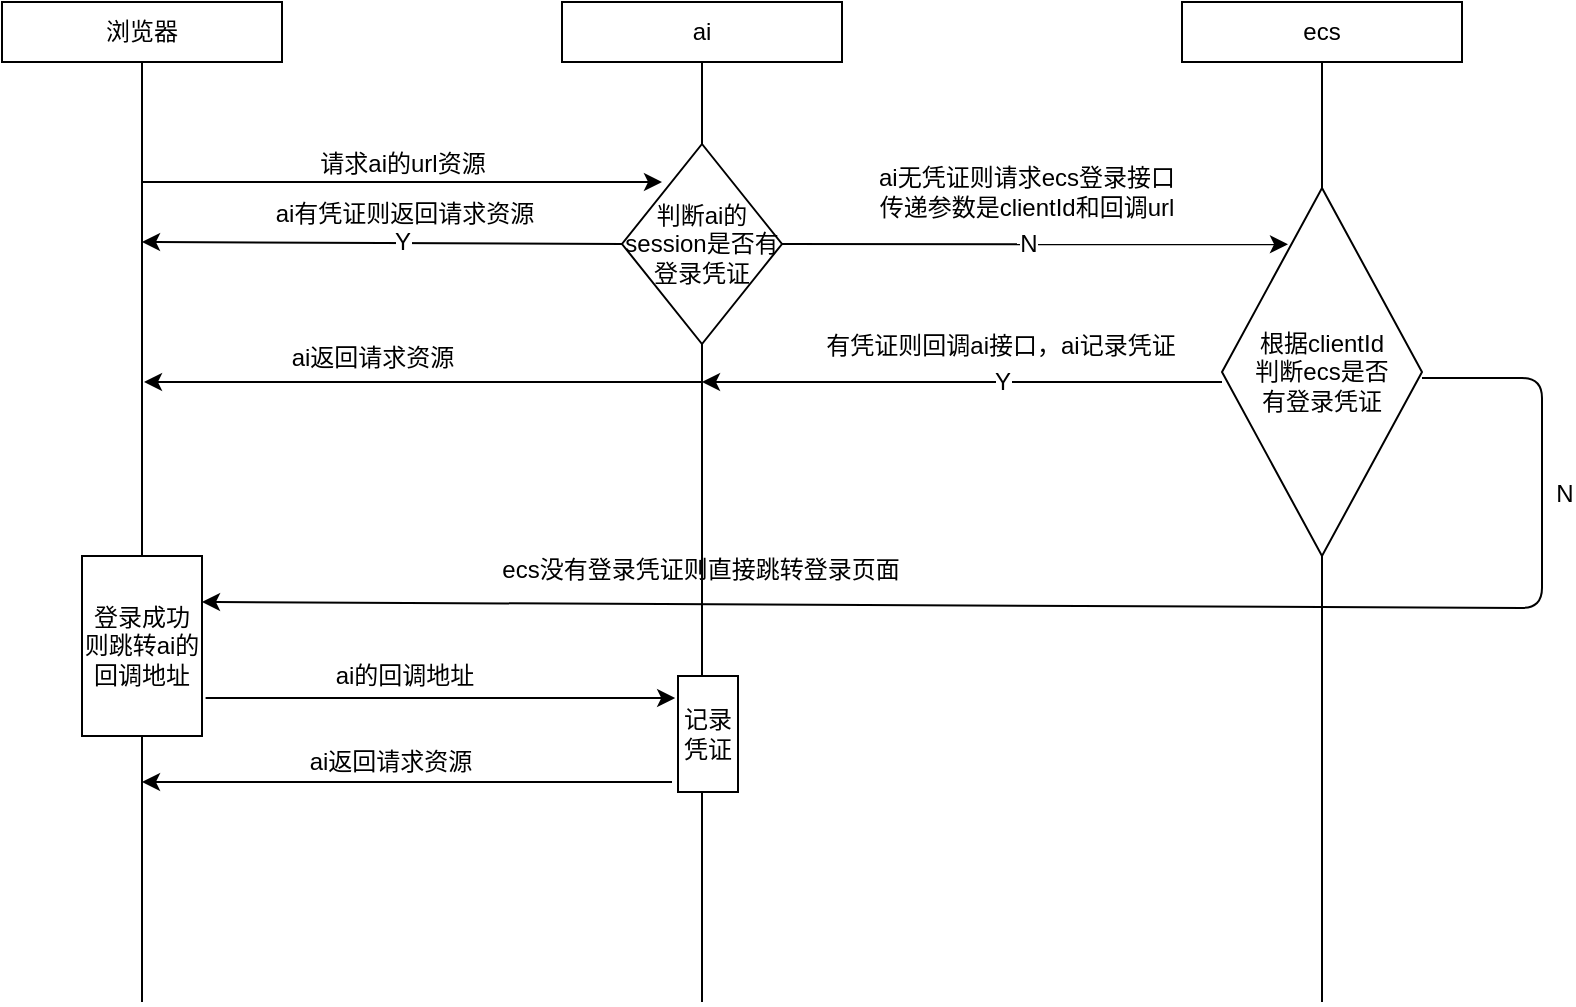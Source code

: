 <mxfile version="12.3.0" type="github" pages="1">
  <diagram id="Gq8x35JS6IbWeUD07Lk0" name="第 1 页">
    <mxGraphModel dx="813" dy="461" grid="1" gridSize="10" guides="1" tooltips="1" connect="1" arrows="1" fold="1" page="1" pageScale="1" pageWidth="827" pageHeight="1169" math="0" shadow="0">
      <root>
        <mxCell id="0"/>
        <mxCell id="1" parent="0"/>
        <mxCell id="wam6xkqnB42MoOIPIA5k-1" value="浏览器" style="rounded=0;whiteSpace=wrap;html=1;" vertex="1" parent="1">
          <mxGeometry x="20" y="20" width="140" height="30" as="geometry"/>
        </mxCell>
        <mxCell id="wam6xkqnB42MoOIPIA5k-9" value="ai" style="rounded=0;whiteSpace=wrap;html=1;" vertex="1" parent="1">
          <mxGeometry x="300" y="20" width="140" height="30" as="geometry"/>
        </mxCell>
        <mxCell id="wam6xkqnB42MoOIPIA5k-10" value="ecs" style="rounded=0;whiteSpace=wrap;html=1;" vertex="1" parent="1">
          <mxGeometry x="610" y="20" width="140" height="30" as="geometry"/>
        </mxCell>
        <mxCell id="wam6xkqnB42MoOIPIA5k-11" value="" style="endArrow=none;html=1;entryX=0.5;entryY=1;entryDx=0;entryDy=0;" edge="1" parent="1" target="wam6xkqnB42MoOIPIA5k-1">
          <mxGeometry width="50" height="50" relative="1" as="geometry">
            <mxPoint x="90" y="520" as="sourcePoint"/>
            <mxPoint x="70" y="70" as="targetPoint"/>
          </mxGeometry>
        </mxCell>
        <mxCell id="wam6xkqnB42MoOIPIA5k-12" value="" style="endArrow=none;html=1;entryX=0.5;entryY=1;entryDx=0;entryDy=0;" edge="1" parent="1">
          <mxGeometry width="50" height="50" relative="1" as="geometry">
            <mxPoint x="370" y="97" as="sourcePoint"/>
            <mxPoint x="370" y="50" as="targetPoint"/>
          </mxGeometry>
        </mxCell>
        <mxCell id="wam6xkqnB42MoOIPIA5k-13" value="" style="endArrow=none;html=1;entryX=0.5;entryY=1;entryDx=0;entryDy=0;" edge="1" parent="1" source="wam6xkqnB42MoOIPIA5k-28">
          <mxGeometry width="50" height="50" relative="1" as="geometry">
            <mxPoint x="690" y="960" as="sourcePoint"/>
            <mxPoint x="680" y="50" as="targetPoint"/>
          </mxGeometry>
        </mxCell>
        <mxCell id="wam6xkqnB42MoOIPIA5k-15" value="" style="endArrow=classic;html=1;" edge="1" parent="1">
          <mxGeometry width="50" height="50" relative="1" as="geometry">
            <mxPoint x="90" y="110" as="sourcePoint"/>
            <mxPoint x="350" y="110" as="targetPoint"/>
          </mxGeometry>
        </mxCell>
        <mxCell id="wam6xkqnB42MoOIPIA5k-16" value="请求ai的url资源" style="text;html=1;align=center;verticalAlign=middle;resizable=0;points=[];;autosize=1;" vertex="1" parent="1">
          <mxGeometry x="170" y="91" width="100" height="20" as="geometry"/>
        </mxCell>
        <mxCell id="wam6xkqnB42MoOIPIA5k-18" value="" style="endArrow=none;html=1;entryX=0.5;entryY=1;entryDx=0;entryDy=0;" edge="1" parent="1" target="wam6xkqnB42MoOIPIA5k-19">
          <mxGeometry width="50" height="50" relative="1" as="geometry">
            <mxPoint x="370" y="520" as="sourcePoint"/>
            <mxPoint x="370" y="217" as="targetPoint"/>
          </mxGeometry>
        </mxCell>
        <mxCell id="wam6xkqnB42MoOIPIA5k-19" value="&lt;span style=&quot;white-space: normal&quot;&gt;判断ai的session是否有登录凭证&lt;/span&gt;" style="rhombus;whiteSpace=wrap;html=1;" vertex="1" parent="1">
          <mxGeometry x="330" y="91" width="80" height="100" as="geometry"/>
        </mxCell>
        <mxCell id="wam6xkqnB42MoOIPIA5k-22" value="" style="endArrow=classic;html=1;exitX=0;exitY=0.5;exitDx=0;exitDy=0;" edge="1" parent="1" source="wam6xkqnB42MoOIPIA5k-19">
          <mxGeometry width="50" height="50" relative="1" as="geometry">
            <mxPoint x="220" y="300" as="sourcePoint"/>
            <mxPoint x="90" y="140" as="targetPoint"/>
          </mxGeometry>
        </mxCell>
        <mxCell id="wam6xkqnB42MoOIPIA5k-23" value="Y" style="text;html=1;align=center;verticalAlign=middle;resizable=0;points=[];;labelBackgroundColor=#ffffff;" vertex="1" connectable="0" parent="wam6xkqnB42MoOIPIA5k-22">
          <mxGeometry x="-0.083" y="4" relative="1" as="geometry">
            <mxPoint y="-5" as="offset"/>
          </mxGeometry>
        </mxCell>
        <mxCell id="wam6xkqnB42MoOIPIA5k-24" value="ai有凭证则返回请求资源" style="text;html=1;align=center;verticalAlign=middle;resizable=0;points=[];;autosize=1;" vertex="1" parent="1">
          <mxGeometry x="151" y="116" width="140" height="20" as="geometry"/>
        </mxCell>
        <mxCell id="wam6xkqnB42MoOIPIA5k-25" value="" style="endArrow=classic;html=1;exitX=1;exitY=0.5;exitDx=0;exitDy=0;entryX=0.33;entryY=0.153;entryDx=0;entryDy=0;entryPerimeter=0;" edge="1" parent="1" source="wam6xkqnB42MoOIPIA5k-19" target="wam6xkqnB42MoOIPIA5k-28">
          <mxGeometry width="50" height="50" relative="1" as="geometry">
            <mxPoint x="480" y="310" as="sourcePoint"/>
            <mxPoint x="640" y="140" as="targetPoint"/>
            <Array as="points"/>
          </mxGeometry>
        </mxCell>
        <mxCell id="wam6xkqnB42MoOIPIA5k-26" value="N" style="text;html=1;align=center;verticalAlign=middle;resizable=0;points=[];;labelBackgroundColor=#ffffff;" vertex="1" connectable="0" parent="wam6xkqnB42MoOIPIA5k-25">
          <mxGeometry x="-0.111" relative="1" as="geometry">
            <mxPoint x="10" as="offset"/>
          </mxGeometry>
        </mxCell>
        <mxCell id="wam6xkqnB42MoOIPIA5k-27" value="ai无凭证则请求ecs登录接口&lt;br&gt;传递参数是clientId和回调url" style="text;html=1;align=center;verticalAlign=middle;resizable=0;points=[];;autosize=1;" vertex="1" parent="1">
          <mxGeometry x="452" y="100" width="160" height="30" as="geometry"/>
        </mxCell>
        <mxCell id="wam6xkqnB42MoOIPIA5k-28" value="&lt;span style=&quot;white-space: normal&quot;&gt;根据clientId&lt;br&gt;判断ecs是否&lt;br&gt;有登录凭证&lt;/span&gt;" style="rhombus;whiteSpace=wrap;html=1;" vertex="1" parent="1">
          <mxGeometry x="630" y="113" width="100" height="184" as="geometry"/>
        </mxCell>
        <mxCell id="wam6xkqnB42MoOIPIA5k-31" value="" style="endArrow=classic;html=1;exitX=0;exitY=0.527;exitDx=0;exitDy=0;exitPerimeter=0;" edge="1" parent="1" source="wam6xkqnB42MoOIPIA5k-28">
          <mxGeometry width="50" height="50" relative="1" as="geometry">
            <mxPoint x="507" y="241" as="sourcePoint"/>
            <mxPoint x="370" y="210" as="targetPoint"/>
          </mxGeometry>
        </mxCell>
        <mxCell id="wam6xkqnB42MoOIPIA5k-33" value="Y" style="text;html=1;align=center;verticalAlign=middle;resizable=0;points=[];;labelBackgroundColor=#ffffff;" vertex="1" connectable="0" parent="wam6xkqnB42MoOIPIA5k-31">
          <mxGeometry x="-0.151" y="1" relative="1" as="geometry">
            <mxPoint y="-1" as="offset"/>
          </mxGeometry>
        </mxCell>
        <mxCell id="wam6xkqnB42MoOIPIA5k-34" value="有凭证则回调ai接口，ai记录凭证" style="text;html=1;align=center;verticalAlign=middle;resizable=0;points=[];;autosize=1;" vertex="1" parent="1">
          <mxGeometry x="424" y="182" width="190" height="20" as="geometry"/>
        </mxCell>
        <mxCell id="wam6xkqnB42MoOIPIA5k-35" value="" style="endArrow=classic;html=1;" edge="1" parent="1">
          <mxGeometry width="50" height="50" relative="1" as="geometry">
            <mxPoint x="370" y="210" as="sourcePoint"/>
            <mxPoint x="91" y="210" as="targetPoint"/>
          </mxGeometry>
        </mxCell>
        <mxCell id="wam6xkqnB42MoOIPIA5k-36" value="ai返回请求资源" style="text;html=1;align=center;verticalAlign=middle;resizable=0;points=[];;autosize=1;" vertex="1" parent="1">
          <mxGeometry x="155" y="188" width="100" height="20" as="geometry"/>
        </mxCell>
        <mxCell id="wam6xkqnB42MoOIPIA5k-37" value="" style="endArrow=classic;html=1;" edge="1" parent="1">
          <mxGeometry width="50" height="50" relative="1" as="geometry">
            <mxPoint x="730" y="208" as="sourcePoint"/>
            <mxPoint x="120" y="320" as="targetPoint"/>
            <Array as="points">
              <mxPoint x="790" y="208"/>
              <mxPoint x="790" y="323"/>
            </Array>
          </mxGeometry>
        </mxCell>
        <mxCell id="wam6xkqnB42MoOIPIA5k-38" value="N" style="text;html=1;align=center;verticalAlign=middle;resizable=0;points=[];;labelBackgroundColor=#ffffff;" vertex="1" connectable="0" parent="wam6xkqnB42MoOIPIA5k-37">
          <mxGeometry x="-0.236" relative="1" as="geometry">
            <mxPoint x="159" y="-57" as="offset"/>
          </mxGeometry>
        </mxCell>
        <mxCell id="wam6xkqnB42MoOIPIA5k-40" value="ecs没有登录凭证则直接跳转登录页面" style="text;html=1;align=center;verticalAlign=middle;resizable=0;points=[];;autosize=1;" vertex="1" parent="1">
          <mxGeometry x="264" y="294" width="210" height="20" as="geometry"/>
        </mxCell>
        <mxCell id="wam6xkqnB42MoOIPIA5k-41" value="登录成功则跳转ai的回调地址" style="rounded=0;whiteSpace=wrap;html=1;direction=south;" vertex="1" parent="1">
          <mxGeometry x="60" y="297" width="60" height="90" as="geometry"/>
        </mxCell>
        <mxCell id="wam6xkqnB42MoOIPIA5k-44" value="ai的回调地址" style="text;html=1;align=center;verticalAlign=middle;resizable=0;points=[];;autosize=1;" vertex="1" parent="1">
          <mxGeometry x="181" y="347" width="80" height="20" as="geometry"/>
        </mxCell>
        <mxCell id="wam6xkqnB42MoOIPIA5k-45" value="记录凭证" style="rounded=0;whiteSpace=wrap;html=1;direction=south;" vertex="1" parent="1">
          <mxGeometry x="358" y="357" width="30" height="58" as="geometry"/>
        </mxCell>
        <mxCell id="wam6xkqnB42MoOIPIA5k-46" value="" style="endArrow=classic;html=1;" edge="1" parent="1">
          <mxGeometry width="50" height="50" relative="1" as="geometry">
            <mxPoint x="355" y="410" as="sourcePoint"/>
            <mxPoint x="90" y="410" as="targetPoint"/>
            <Array as="points"/>
          </mxGeometry>
        </mxCell>
        <mxCell id="wam6xkqnB42MoOIPIA5k-47" value="ai返回请求资源" style="text;html=1;align=center;verticalAlign=middle;resizable=0;points=[];;autosize=1;" vertex="1" parent="1">
          <mxGeometry x="164" y="390" width="100" height="20" as="geometry"/>
        </mxCell>
        <mxCell id="wam6xkqnB42MoOIPIA5k-48" value="" style="endArrow=classic;html=1;entryX=0.19;entryY=1.047;entryDx=0;entryDy=0;exitX=0.789;exitY=-0.03;exitDx=0;exitDy=0;entryPerimeter=0;exitPerimeter=0;" edge="1" parent="1" source="wam6xkqnB42MoOIPIA5k-41" target="wam6xkqnB42MoOIPIA5k-45">
          <mxGeometry width="50" height="50" relative="1" as="geometry">
            <mxPoint x="365" y="420" as="sourcePoint"/>
            <mxPoint x="100" y="420" as="targetPoint"/>
            <Array as="points"/>
          </mxGeometry>
        </mxCell>
        <mxCell id="wam6xkqnB42MoOIPIA5k-49" value="" style="endArrow=none;html=1;" edge="1" parent="1">
          <mxGeometry width="50" height="50" relative="1" as="geometry">
            <mxPoint x="680" y="520" as="sourcePoint"/>
            <mxPoint x="680" y="297" as="targetPoint"/>
          </mxGeometry>
        </mxCell>
      </root>
    </mxGraphModel>
  </diagram>
</mxfile>
